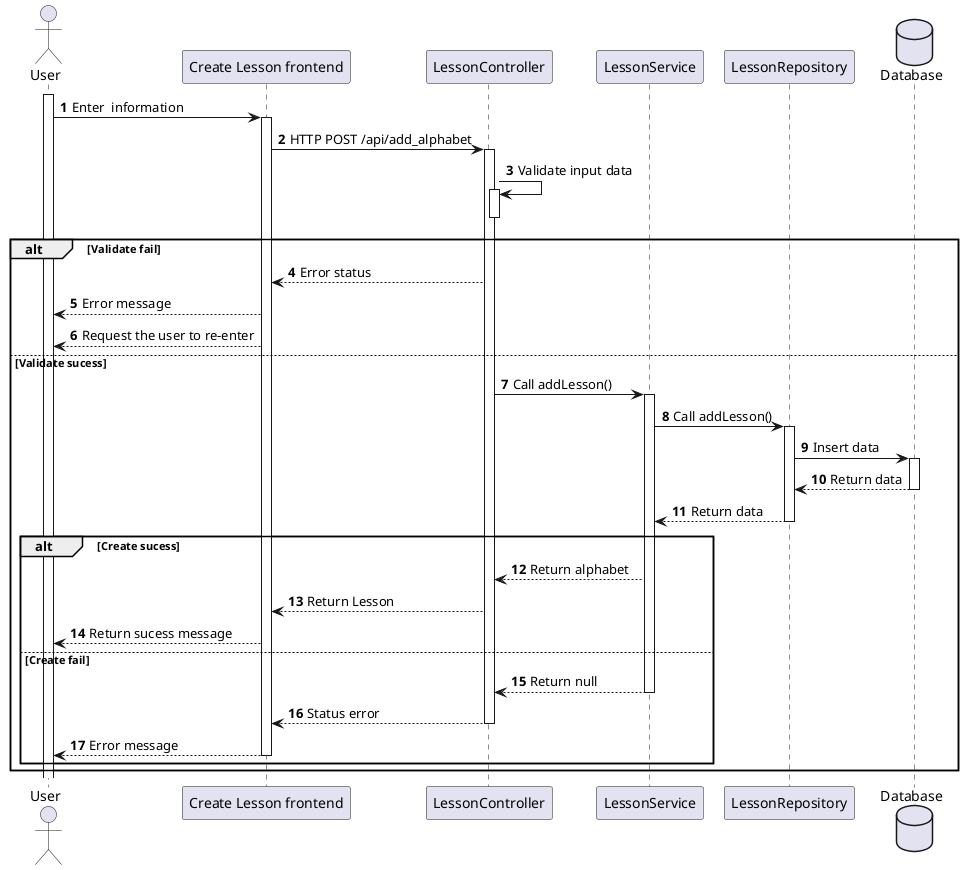 @startuml
'https://plantuml.com/sequence-diagram

autonumber

actor User

participant "Create Lesson frontend" as fe
participant "LessonController" as Controller
participant "LessonService" as Service
participant "LessonRepository" as Repository

database Database
activate User

User -> fe++: Enter  information

fe -> Controller++: HTTP POST /api/add_alphabet

Controller -> Controller: Validate input data
activate Controller
deactivate Controller

alt Validate fail
Controller-->fe: Error status
fe-->User: Error message
fe-->User: Request the user to re-enter
else Validate sucess
Controller -> Service++: Call addLesson()
Service -> Repository++: Call addLesson()
Repository -> Database++: Insert data
Database --> Repository--: Return data
Repository --> Service--: Return data

    alt Create sucess

Service --> Controller: Return alphabet
Controller --> fe: Return Lesson
fe --> User: Return sucess message

    else Create fail

Service --> Controller--: Return null
Controller --> fe--: Status error
fe --> User--: Error message

end

end


@enduml